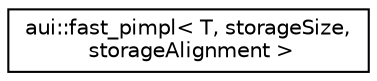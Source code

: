 digraph "Graphical Class Hierarchy"
{
 // LATEX_PDF_SIZE
  edge [fontname="Helvetica",fontsize="10",labelfontname="Helvetica",labelfontsize="10"];
  node [fontname="Helvetica",fontsize="10",shape=record];
  rankdir="LR";
  Node0 [label="aui::fast_pimpl\< T, storageSize,\l storageAlignment \>",height=0.2,width=0.4,color="black", fillcolor="white", style="filled",URL="$structaui_1_1fast__pimpl.html",tooltip="Utility wrapper implementing the stack-allocated (fast) pimpl idiom."];
}
